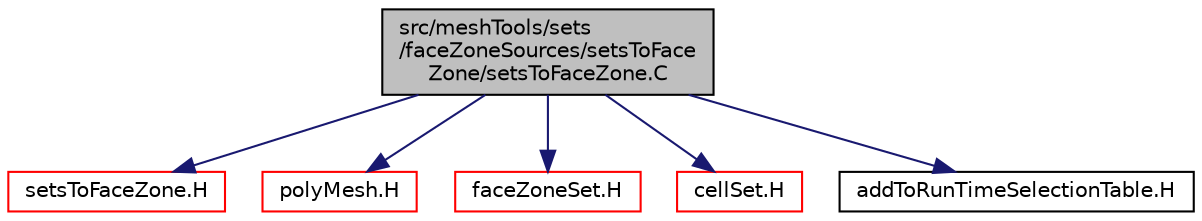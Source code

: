 digraph "src/meshTools/sets/faceZoneSources/setsToFaceZone/setsToFaceZone.C"
{
  bgcolor="transparent";
  edge [fontname="Helvetica",fontsize="10",labelfontname="Helvetica",labelfontsize="10"];
  node [fontname="Helvetica",fontsize="10",shape=record];
  Node0 [label="src/meshTools/sets\l/faceZoneSources/setsToFace\lZone/setsToFaceZone.C",height=0.2,width=0.4,color="black", fillcolor="grey75", style="filled", fontcolor="black"];
  Node0 -> Node1 [color="midnightblue",fontsize="10",style="solid",fontname="Helvetica"];
  Node1 [label="setsToFaceZone.H",height=0.2,width=0.4,color="red",URL="$a08744.html"];
  Node0 -> Node162 [color="midnightblue",fontsize="10",style="solid",fontname="Helvetica"];
  Node162 [label="polyMesh.H",height=0.2,width=0.4,color="red",URL="$a12398.html"];
  Node0 -> Node238 [color="midnightblue",fontsize="10",style="solid",fontname="Helvetica"];
  Node238 [label="faceZoneSet.H",height=0.2,width=0.4,color="red",URL="$a08828.html"];
  Node0 -> Node241 [color="midnightblue",fontsize="10",style="solid",fontname="Helvetica"];
  Node241 [label="cellSet.H",height=0.2,width=0.4,color="red",URL="$a08810.html"];
  Node0 -> Node242 [color="midnightblue",fontsize="10",style="solid",fontname="Helvetica"];
  Node242 [label="addToRunTimeSelectionTable.H",height=0.2,width=0.4,color="black",URL="$a09989.html",tooltip="Macros for easy insertion into run-time selection tables. "];
}
